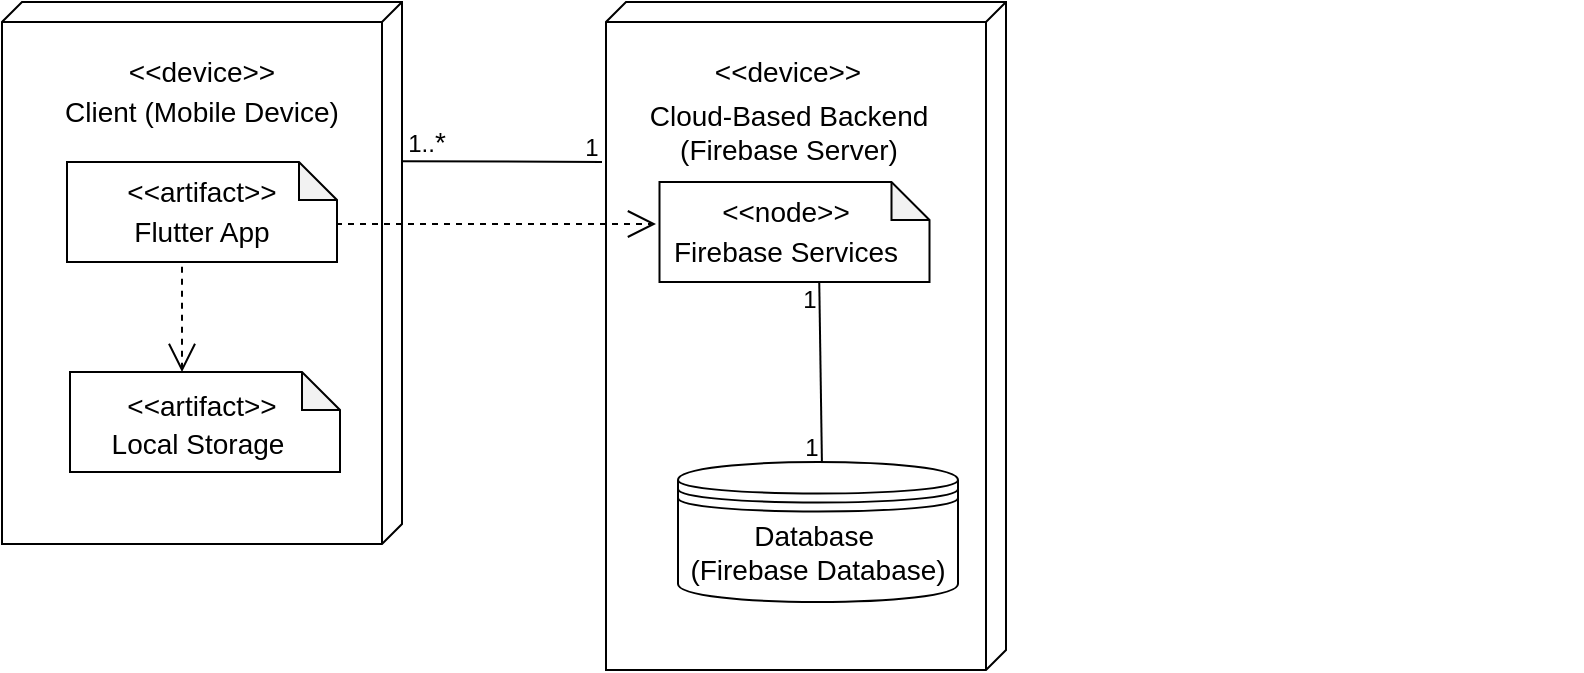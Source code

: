 <mxfile version="26.1.0">
  <diagram id="C5RBs43oDa-KdzZeNtuy" name="Page-1">
    <mxGraphModel dx="990" dy="468" grid="0" gridSize="10" guides="0" tooltips="1" connect="1" arrows="1" fold="1" page="1" pageScale="1" pageWidth="827" pageHeight="1169" math="0" shadow="0">
      <root>
        <mxCell id="WIyWlLk6GJQsqaUBKTNV-0" />
        <mxCell id="WIyWlLk6GJQsqaUBKTNV-1" parent="WIyWlLk6GJQsqaUBKTNV-0" />
        <mxCell id="OonD_eDTI_1P8FdCRfSt-0" value="" style="group" parent="WIyWlLk6GJQsqaUBKTNV-1" vertex="1" connectable="0">
          <mxGeometry x="29" y="693" width="790" height="334" as="geometry" />
        </mxCell>
        <mxCell id="cdBWFdAaAwV9FGRg-xBe-16" value="" style="group" parent="OonD_eDTI_1P8FdCRfSt-0" vertex="1" connectable="0">
          <mxGeometry x="303" width="199" height="334" as="geometry" />
        </mxCell>
        <mxCell id="cdBWFdAaAwV9FGRg-xBe-9" value="" style="verticalAlign=top;align=left;spacingTop=8;spacingLeft=2;spacingRight=12;shape=cube;size=10;direction=south;fontStyle=4;html=1;whiteSpace=wrap;" parent="cdBWFdAaAwV9FGRg-xBe-16" vertex="1">
          <mxGeometry x="-1" width="200" height="334" as="geometry" />
        </mxCell>
        <mxCell id="cdBWFdAaAwV9FGRg-xBe-10" value="&lt;font style=&quot;font-size: 14px;&quot;&gt;&amp;lt;&amp;lt;device&amp;gt;&amp;gt;&lt;/font&gt;" style="text;html=1;align=center;verticalAlign=middle;whiteSpace=wrap;rounded=0;" parent="cdBWFdAaAwV9FGRg-xBe-16" vertex="1">
          <mxGeometry x="60" y="20" width="60" height="30" as="geometry" />
        </mxCell>
        <mxCell id="cdBWFdAaAwV9FGRg-xBe-11" value="&lt;font style=&quot;font-size: 14px;&quot;&gt;Cloud-Based Backend (Firebase Server)&lt;/font&gt;" style="text;html=1;align=center;verticalAlign=middle;whiteSpace=wrap;rounded=0;" parent="cdBWFdAaAwV9FGRg-xBe-16" vertex="1">
          <mxGeometry x="19.25" y="50" width="142.5" height="30" as="geometry" />
        </mxCell>
        <mxCell id="cdBWFdAaAwV9FGRg-xBe-15" value="" style="group" parent="cdBWFdAaAwV9FGRg-xBe-16" vertex="1" connectable="0">
          <mxGeometry x="19.25" y="90" width="141.5" height="50" as="geometry" />
        </mxCell>
        <mxCell id="cdBWFdAaAwV9FGRg-xBe-12" value="" style="shape=note;whiteSpace=wrap;html=1;backgroundOutline=1;darkOpacity=0.05;size=19;" parent="cdBWFdAaAwV9FGRg-xBe-15" vertex="1">
          <mxGeometry x="6.5" width="135" height="50" as="geometry" />
        </mxCell>
        <mxCell id="cdBWFdAaAwV9FGRg-xBe-13" value="&lt;font style=&quot;font-size: 14px;&quot;&gt;&amp;lt;&amp;lt;node&amp;gt;&amp;gt;&lt;/font&gt;" style="text;html=1;align=center;verticalAlign=middle;whiteSpace=wrap;rounded=0;" parent="cdBWFdAaAwV9FGRg-xBe-15" vertex="1">
          <mxGeometry x="34" width="72" height="30" as="geometry" />
        </mxCell>
        <mxCell id="cdBWFdAaAwV9FGRg-xBe-14" value="&lt;font style=&quot;font-size: 14px;&quot;&gt;Firebase Services&lt;/font&gt;" style="text;html=1;align=center;verticalAlign=middle;whiteSpace=wrap;rounded=0;" parent="cdBWFdAaAwV9FGRg-xBe-15" vertex="1">
          <mxGeometry y="20" width="140" height="30" as="geometry" />
        </mxCell>
        <mxCell id="cdBWFdAaAwV9FGRg-xBe-33" value="1" style="text;html=1;align=center;verticalAlign=middle;whiteSpace=wrap;rounded=0;" parent="cdBWFdAaAwV9FGRg-xBe-16" vertex="1">
          <mxGeometry x="86" y="139" width="30" height="20" as="geometry" />
        </mxCell>
        <mxCell id="cdBWFdAaAwV9FGRg-xBe-17" value="" style="group" parent="OonD_eDTI_1P8FdCRfSt-0" vertex="1" connectable="0">
          <mxGeometry width="200" height="271" as="geometry" />
        </mxCell>
        <mxCell id="cdBWFdAaAwV9FGRg-xBe-0" value="" style="verticalAlign=top;align=left;spacingTop=8;spacingLeft=2;spacingRight=12;shape=cube;size=10;direction=south;fontStyle=4;html=1;whiteSpace=wrap;" parent="cdBWFdAaAwV9FGRg-xBe-17" vertex="1">
          <mxGeometry width="200" height="271" as="geometry" />
        </mxCell>
        <mxCell id="cdBWFdAaAwV9FGRg-xBe-1" value="&lt;font style=&quot;font-size: 14px;&quot;&gt;&amp;lt;&amp;lt;device&amp;gt;&amp;gt;&lt;/font&gt;" style="text;html=1;align=center;verticalAlign=middle;whiteSpace=wrap;rounded=0;" parent="cdBWFdAaAwV9FGRg-xBe-17" vertex="1">
          <mxGeometry x="60" y="20" width="80" height="30" as="geometry" />
        </mxCell>
        <mxCell id="cdBWFdAaAwV9FGRg-xBe-2" value="&lt;font style=&quot;font-size: 14px;&quot;&gt;Client (Mobile Device)&lt;/font&gt;" style="text;html=1;align=center;verticalAlign=middle;whiteSpace=wrap;rounded=0;" parent="cdBWFdAaAwV9FGRg-xBe-17" vertex="1">
          <mxGeometry x="15" y="40" width="170" height="30" as="geometry" />
        </mxCell>
        <mxCell id="cdBWFdAaAwV9FGRg-xBe-4" value="" style="shape=note;whiteSpace=wrap;html=1;backgroundOutline=1;darkOpacity=0.05;size=19;" parent="cdBWFdAaAwV9FGRg-xBe-17" vertex="1">
          <mxGeometry x="32.5" y="80" width="135" height="50" as="geometry" />
        </mxCell>
        <mxCell id="cdBWFdAaAwV9FGRg-xBe-5" value="&lt;font style=&quot;font-size: 14px;&quot;&gt;&amp;lt;&amp;lt;artifact&amp;gt;&amp;gt;&lt;/font&gt;" style="text;html=1;align=center;verticalAlign=middle;whiteSpace=wrap;rounded=0;" parent="cdBWFdAaAwV9FGRg-xBe-17" vertex="1">
          <mxGeometry x="60" y="80" width="80" height="30" as="geometry" />
        </mxCell>
        <mxCell id="cdBWFdAaAwV9FGRg-xBe-6" value="&lt;font style=&quot;font-size: 14px;&quot;&gt;Flutter App&lt;/font&gt;" style="text;html=1;align=center;verticalAlign=middle;whiteSpace=wrap;rounded=0;" parent="cdBWFdAaAwV9FGRg-xBe-17" vertex="1">
          <mxGeometry x="60" y="100" width="80" height="30" as="geometry" />
        </mxCell>
        <mxCell id="alQdPUZ_-gPwCbuON4Tc-0" value="" style="shape=note;whiteSpace=wrap;html=1;backgroundOutline=1;darkOpacity=0.05;size=19;" vertex="1" parent="cdBWFdAaAwV9FGRg-xBe-17">
          <mxGeometry x="34" y="185" width="135" height="50" as="geometry" />
        </mxCell>
        <mxCell id="alQdPUZ_-gPwCbuON4Tc-1" value="&lt;font style=&quot;font-size: 14px;&quot;&gt;&amp;lt;&amp;lt;artifact&amp;gt;&amp;gt;&lt;/font&gt;" style="text;html=1;align=center;verticalAlign=middle;whiteSpace=wrap;rounded=0;" vertex="1" parent="cdBWFdAaAwV9FGRg-xBe-17">
          <mxGeometry x="60" y="187" width="80" height="30" as="geometry" />
        </mxCell>
        <mxCell id="alQdPUZ_-gPwCbuON4Tc-2" value="&lt;span style=&quot;font-size: 14px;&quot;&gt;Local Storage&lt;/span&gt;" style="text;html=1;align=center;verticalAlign=middle;whiteSpace=wrap;rounded=0;" vertex="1" parent="cdBWFdAaAwV9FGRg-xBe-17">
          <mxGeometry x="52" y="206" width="92" height="30" as="geometry" />
        </mxCell>
        <mxCell id="alQdPUZ_-gPwCbuON4Tc-3" value="" style="endArrow=open;endSize=12;dashed=1;html=1;rounded=0;exitX=0.375;exitY=1.078;exitDx=0;exitDy=0;exitPerimeter=0;entryX=0.375;entryY=-0.067;entryDx=0;entryDy=0;entryPerimeter=0;" edge="1" parent="cdBWFdAaAwV9FGRg-xBe-17" source="cdBWFdAaAwV9FGRg-xBe-6" target="alQdPUZ_-gPwCbuON4Tc-1">
          <mxGeometry width="160" relative="1" as="geometry">
            <mxPoint x="310" y="170" as="sourcePoint" />
            <mxPoint x="470" y="170" as="targetPoint" />
          </mxGeometry>
        </mxCell>
        <mxCell id="cdBWFdAaAwV9FGRg-xBe-26" value="" style="endArrow=none;html=1;rounded=0;entryX=0;entryY=0;entryDx=75;entryDy=0;entryPerimeter=0;" parent="OonD_eDTI_1P8FdCRfSt-0" edge="1">
          <mxGeometry width="50" height="50" relative="1" as="geometry">
            <mxPoint x="300" y="80" as="sourcePoint" />
            <mxPoint x="200" y="79.58" as="targetPoint" />
          </mxGeometry>
        </mxCell>
        <mxCell id="cdBWFdAaAwV9FGRg-xBe-29" value="" style="group" parent="OonD_eDTI_1P8FdCRfSt-0" vertex="1" connectable="0">
          <mxGeometry x="338" y="230" width="170" height="70" as="geometry" />
        </mxCell>
        <mxCell id="cdBWFdAaAwV9FGRg-xBe-3" value="" style="shape=datastore;whiteSpace=wrap;html=1;" parent="cdBWFdAaAwV9FGRg-xBe-29" vertex="1">
          <mxGeometry width="140" height="70" as="geometry" />
        </mxCell>
        <mxCell id="cdBWFdAaAwV9FGRg-xBe-28" value="&lt;font style=&quot;font-size: 14px;&quot;&gt;Database&amp;nbsp;&lt;/font&gt;&lt;div&gt;&lt;font style=&quot;font-size: 14px;&quot;&gt;(Firebase Database)&lt;/font&gt;&lt;/div&gt;" style="text;html=1;align=center;verticalAlign=middle;whiteSpace=wrap;rounded=0;" parent="cdBWFdAaAwV9FGRg-xBe-29" vertex="1">
          <mxGeometry y="30" width="140" height="30" as="geometry" />
        </mxCell>
        <mxCell id="cdBWFdAaAwV9FGRg-xBe-30" value="" style="endArrow=none;html=1;rounded=0;exitX=0.514;exitY=0;exitDx=0;exitDy=0;exitPerimeter=0;entryX=0.617;entryY=1.01;entryDx=0;entryDy=0;entryPerimeter=0;" parent="OonD_eDTI_1P8FdCRfSt-0" source="cdBWFdAaAwV9FGRg-xBe-3" target="cdBWFdAaAwV9FGRg-xBe-14" edge="1">
          <mxGeometry width="50" height="50" relative="1" as="geometry">
            <mxPoint x="393" y="280" as="sourcePoint" />
            <mxPoint x="410" y="160" as="targetPoint" />
          </mxGeometry>
        </mxCell>
        <mxCell id="cdBWFdAaAwV9FGRg-xBe-31" value="1" style="text;html=1;align=center;verticalAlign=middle;whiteSpace=wrap;rounded=0;" parent="OonD_eDTI_1P8FdCRfSt-0" vertex="1">
          <mxGeometry x="280" y="60" width="30" height="25" as="geometry" />
        </mxCell>
        <mxCell id="cdBWFdAaAwV9FGRg-xBe-32" value="1..&lt;font style=&quot;font-size: 14px;&quot;&gt;*&lt;/font&gt;" style="text;html=1;align=center;verticalAlign=middle;whiteSpace=wrap;rounded=0;" parent="OonD_eDTI_1P8FdCRfSt-0" vertex="1">
          <mxGeometry x="205" y="60" width="15" height="20" as="geometry" />
        </mxCell>
        <mxCell id="cdBWFdAaAwV9FGRg-xBe-34" value="1" style="text;html=1;align=center;verticalAlign=middle;whiteSpace=wrap;rounded=0;" parent="OonD_eDTI_1P8FdCRfSt-0" vertex="1">
          <mxGeometry x="390" y="210" width="30" height="25" as="geometry" />
        </mxCell>
        <mxCell id="alQdPUZ_-gPwCbuON4Tc-5" value="" style="endArrow=open;endSize=12;dashed=1;html=1;rounded=0;" edge="1" parent="OonD_eDTI_1P8FdCRfSt-0">
          <mxGeometry width="160" relative="1" as="geometry">
            <mxPoint x="167" y="111" as="sourcePoint" />
            <mxPoint x="327" y="111" as="targetPoint" />
          </mxGeometry>
        </mxCell>
      </root>
    </mxGraphModel>
  </diagram>
</mxfile>

